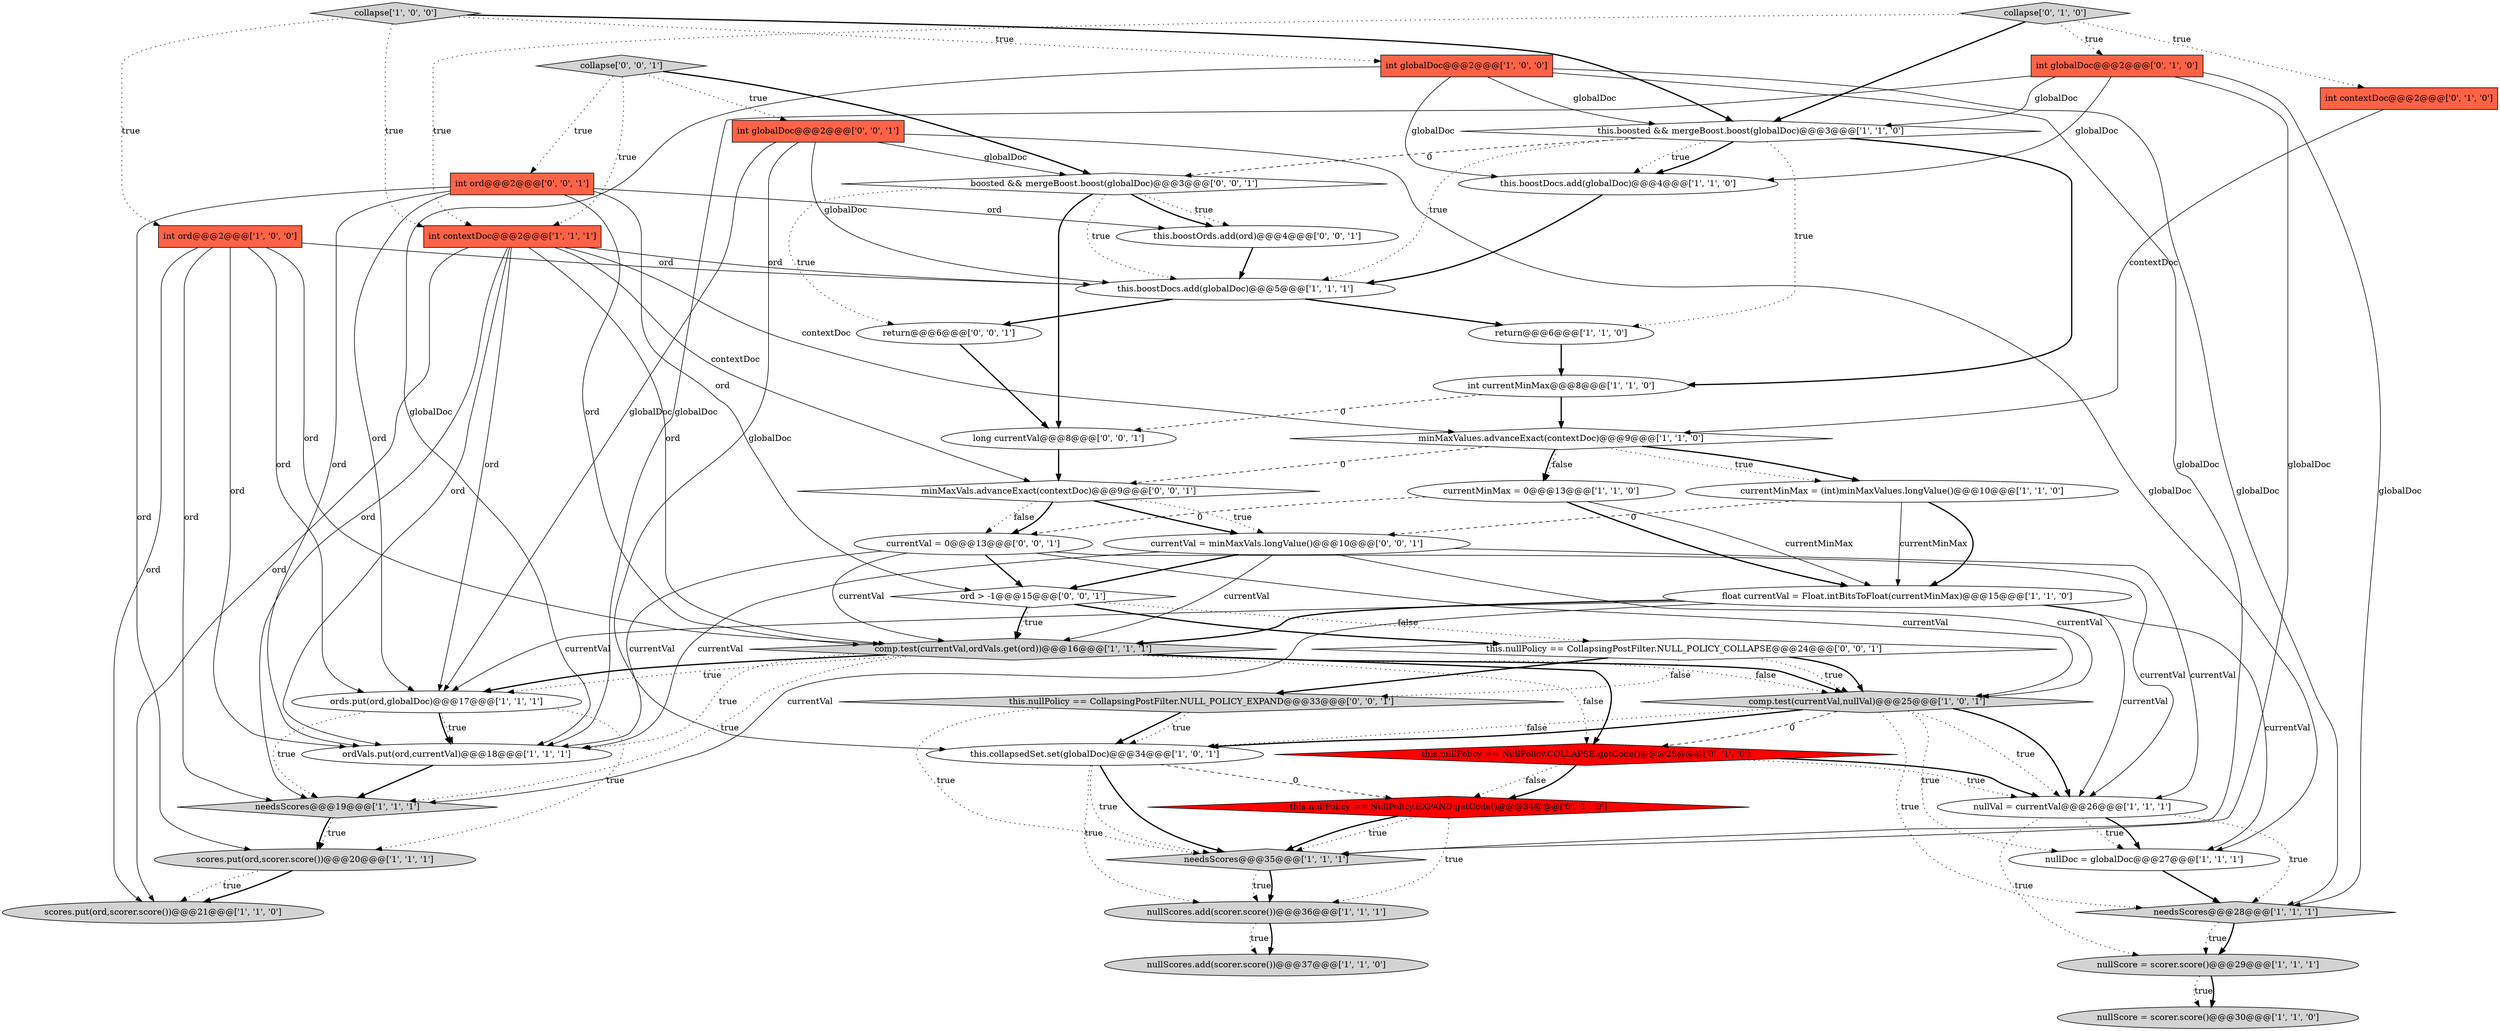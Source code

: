 digraph {
12 [style = filled, label = "nullScores.add(scorer.score())@@@37@@@['1', '1', '0']", fillcolor = lightgray, shape = ellipse image = "AAA0AAABBB1BBB"];
37 [style = filled, label = "ord > -1@@@15@@@['0', '0', '1']", fillcolor = white, shape = diamond image = "AAA0AAABBB3BBB"];
25 [style = filled, label = "nullVal = currentVal@@@26@@@['1', '1', '1']", fillcolor = white, shape = ellipse image = "AAA0AAABBB1BBB"];
17 [style = filled, label = "ordVals.put(ord,currentVal)@@@18@@@['1', '1', '1']", fillcolor = white, shape = ellipse image = "AAA0AAABBB1BBB"];
16 [style = filled, label = "needsScores@@@19@@@['1', '1', '1']", fillcolor = lightgray, shape = diamond image = "AAA0AAABBB1BBB"];
36 [style = filled, label = "int globalDoc@@@2@@@['0', '0', '1']", fillcolor = tomato, shape = box image = "AAA0AAABBB3BBB"];
5 [style = filled, label = "nullScore = scorer.score()@@@29@@@['1', '1', '1']", fillcolor = lightgray, shape = ellipse image = "AAA0AAABBB1BBB"];
11 [style = filled, label = "nullScore = scorer.score()@@@30@@@['1', '1', '0']", fillcolor = lightgray, shape = ellipse image = "AAA0AAABBB1BBB"];
41 [style = filled, label = "minMaxVals.advanceExact(contextDoc)@@@9@@@['0', '0', '1']", fillcolor = white, shape = diamond image = "AAA0AAABBB3BBB"];
20 [style = filled, label = "minMaxValues.advanceExact(contextDoc)@@@9@@@['1', '1', '0']", fillcolor = white, shape = diamond image = "AAA0AAABBB1BBB"];
9 [style = filled, label = "this.boostDocs.add(globalDoc)@@@5@@@['1', '1', '1']", fillcolor = white, shape = ellipse image = "AAA0AAABBB1BBB"];
22 [style = filled, label = "this.collapsedSet.set(globalDoc)@@@34@@@['1', '0', '1']", fillcolor = white, shape = ellipse image = "AAA0AAABBB1BBB"];
43 [style = filled, label = "this.boostOrds.add(ord)@@@4@@@['0', '0', '1']", fillcolor = white, shape = ellipse image = "AAA0AAABBB3BBB"];
42 [style = filled, label = "boosted && mergeBoost.boost(globalDoc)@@@3@@@['0', '0', '1']", fillcolor = white, shape = diamond image = "AAA0AAABBB3BBB"];
44 [style = filled, label = "this.nullPolicy == CollapsingPostFilter.NULL_POLICY_COLLAPSE@@@24@@@['0', '0', '1']", fillcolor = white, shape = diamond image = "AAA0AAABBB3BBB"];
6 [style = filled, label = "float currentVal = Float.intBitsToFloat(currentMinMax)@@@15@@@['1', '1', '0']", fillcolor = white, shape = ellipse image = "AAA0AAABBB1BBB"];
38 [style = filled, label = "return@@@6@@@['0', '0', '1']", fillcolor = white, shape = ellipse image = "AAA0AAABBB3BBB"];
19 [style = filled, label = "scores.put(ord,scorer.score())@@@21@@@['1', '1', '0']", fillcolor = lightgray, shape = ellipse image = "AAA0AAABBB1BBB"];
14 [style = filled, label = "currentMinMax = (int)minMaxValues.longValue()@@@10@@@['1', '1', '0']", fillcolor = white, shape = ellipse image = "AAA0AAABBB1BBB"];
2 [style = filled, label = "int ord@@@2@@@['1', '0', '0']", fillcolor = tomato, shape = box image = "AAA0AAABBB1BBB"];
27 [style = filled, label = "int contextDoc@@@2@@@['1', '1', '1']", fillcolor = tomato, shape = box image = "AAA0AAABBB1BBB"];
7 [style = filled, label = "comp.test(currentVal,nullVal)@@@25@@@['1', '0', '1']", fillcolor = lightgray, shape = diamond image = "AAA0AAABBB1BBB"];
40 [style = filled, label = "this.nullPolicy == CollapsingPostFilter.NULL_POLICY_EXPAND@@@33@@@['0', '0', '1']", fillcolor = lightgray, shape = diamond image = "AAA0AAABBB3BBB"];
24 [style = filled, label = "this.boostDocs.add(globalDoc)@@@4@@@['1', '1', '0']", fillcolor = white, shape = ellipse image = "AAA0AAABBB1BBB"];
29 [style = filled, label = "this.nullPolicy == NullPolicy.EXPAND.getCode()@@@34@@@['0', '1', '0']", fillcolor = red, shape = diamond image = "AAA1AAABBB2BBB"];
4 [style = filled, label = "this.boosted && mergeBoost.boost(globalDoc)@@@3@@@['1', '1', '0']", fillcolor = white, shape = diamond image = "AAA0AAABBB1BBB"];
26 [style = filled, label = "scores.put(ord,scorer.score())@@@20@@@['1', '1', '1']", fillcolor = lightgray, shape = ellipse image = "AAA0AAABBB1BBB"];
30 [style = filled, label = "int contextDoc@@@2@@@['0', '1', '0']", fillcolor = tomato, shape = box image = "AAA0AAABBB2BBB"];
35 [style = filled, label = "int ord@@@2@@@['0', '0', '1']", fillcolor = tomato, shape = box image = "AAA0AAABBB3BBB"];
46 [style = filled, label = "currentVal = 0@@@13@@@['0', '0', '1']", fillcolor = white, shape = ellipse image = "AAA0AAABBB3BBB"];
8 [style = filled, label = "currentMinMax = 0@@@13@@@['1', '1', '0']", fillcolor = white, shape = ellipse image = "AAA0AAABBB1BBB"];
3 [style = filled, label = "nullScores.add(scorer.score())@@@36@@@['1', '1', '1']", fillcolor = lightgray, shape = ellipse image = "AAA0AAABBB1BBB"];
39 [style = filled, label = "collapse['0', '0', '1']", fillcolor = lightgray, shape = diamond image = "AAA0AAABBB3BBB"];
33 [style = filled, label = "collapse['0', '1', '0']", fillcolor = lightgray, shape = diamond image = "AAA0AAABBB2BBB"];
45 [style = filled, label = "currentVal = minMaxVals.longValue()@@@10@@@['0', '0', '1']", fillcolor = white, shape = ellipse image = "AAA0AAABBB3BBB"];
0 [style = filled, label = "collapse['1', '0', '0']", fillcolor = lightgray, shape = diamond image = "AAA0AAABBB1BBB"];
10 [style = filled, label = "needsScores@@@35@@@['1', '1', '1']", fillcolor = lightgray, shape = diamond image = "AAA0AAABBB1BBB"];
34 [style = filled, label = "long currentVal@@@8@@@['0', '0', '1']", fillcolor = white, shape = ellipse image = "AAA0AAABBB3BBB"];
15 [style = filled, label = "ords.put(ord,globalDoc)@@@17@@@['1', '1', '1']", fillcolor = white, shape = ellipse image = "AAA0AAABBB1BBB"];
18 [style = filled, label = "needsScores@@@28@@@['1', '1', '1']", fillcolor = lightgray, shape = diamond image = "AAA0AAABBB1BBB"];
1 [style = filled, label = "int globalDoc@@@2@@@['1', '0', '0']", fillcolor = tomato, shape = box image = "AAA0AAABBB1BBB"];
21 [style = filled, label = "return@@@6@@@['1', '1', '0']", fillcolor = white, shape = ellipse image = "AAA0AAABBB1BBB"];
23 [style = filled, label = "int currentMinMax@@@8@@@['1', '1', '0']", fillcolor = white, shape = ellipse image = "AAA0AAABBB1BBB"];
31 [style = filled, label = "int globalDoc@@@2@@@['0', '1', '0']", fillcolor = tomato, shape = box image = "AAA0AAABBB2BBB"];
28 [style = filled, label = "nullDoc = globalDoc@@@27@@@['1', '1', '1']", fillcolor = white, shape = ellipse image = "AAA0AAABBB1BBB"];
13 [style = filled, label = "comp.test(currentVal,ordVals.get(ord))@@@16@@@['1', '1', '1']", fillcolor = lightgray, shape = diamond image = "AAA0AAABBB1BBB"];
32 [style = filled, label = "this.nullPolicy == NullPolicy.COLLAPSE.getCode()@@@25@@@['0', '1', '0']", fillcolor = red, shape = diamond image = "AAA1AAABBB2BBB"];
36->42 [style = solid, label="globalDoc"];
39->36 [style = dotted, label="true"];
2->19 [style = solid, label="ord"];
8->6 [style = solid, label="currentMinMax"];
22->29 [style = dashed, label="0"];
31->24 [style = solid, label="globalDoc"];
44->7 [style = bold, label=""];
10->3 [style = dotted, label="true"];
26->19 [style = dotted, label="true"];
8->6 [style = bold, label=""];
25->28 [style = dotted, label="true"];
40->10 [style = dotted, label="true"];
20->8 [style = dotted, label="false"];
25->18 [style = dotted, label="true"];
31->4 [style = solid, label="globalDoc"];
15->17 [style = bold, label=""];
5->11 [style = dotted, label="true"];
1->4 [style = solid, label="globalDoc"];
32->25 [style = dotted, label="true"];
1->10 [style = solid, label="globalDoc"];
32->29 [style = dotted, label="false"];
41->46 [style = dotted, label="false"];
2->13 [style = solid, label="ord"];
35->26 [style = solid, label="ord"];
32->25 [style = bold, label=""];
2->16 [style = solid, label="ord"];
9->21 [style = bold, label=""];
40->22 [style = bold, label=""];
42->38 [style = dotted, label="true"];
41->45 [style = bold, label=""];
13->15 [style = dotted, label="true"];
35->15 [style = solid, label="ord"];
4->24 [style = dotted, label="true"];
9->38 [style = bold, label=""];
33->27 [style = dotted, label="true"];
35->17 [style = solid, label="ord"];
7->22 [style = dotted, label="false"];
13->7 [style = dotted, label="false"];
17->16 [style = bold, label=""];
15->26 [style = dotted, label="true"];
1->24 [style = solid, label="globalDoc"];
39->35 [style = dotted, label="true"];
1->17 [style = solid, label="globalDoc"];
13->17 [style = dotted, label="true"];
25->28 [style = bold, label=""];
13->32 [style = bold, label=""];
28->18 [style = bold, label=""];
23->34 [style = dashed, label="0"];
1->18 [style = solid, label="globalDoc"];
44->7 [style = dotted, label="true"];
35->37 [style = solid, label="ord"];
16->26 [style = bold, label=""];
20->14 [style = bold, label=""];
6->15 [style = solid, label="currentVal"];
15->16 [style = dotted, label="true"];
45->7 [style = solid, label="currentVal"];
8->46 [style = dashed, label="0"];
13->32 [style = dotted, label="false"];
46->37 [style = bold, label=""];
15->17 [style = dotted, label="true"];
40->22 [style = dotted, label="true"];
25->5 [style = dotted, label="true"];
45->13 [style = solid, label="currentVal"];
20->8 [style = bold, label=""];
39->27 [style = dotted, label="true"];
20->41 [style = dashed, label="0"];
42->43 [style = dotted, label="true"];
14->6 [style = solid, label="currentMinMax"];
46->17 [style = solid, label="currentVal"];
41->46 [style = bold, label=""];
18->5 [style = dotted, label="true"];
5->11 [style = bold, label=""];
13->15 [style = bold, label=""];
46->25 [style = solid, label="currentVal"];
36->15 [style = solid, label="globalDoc"];
37->13 [style = bold, label=""];
39->42 [style = bold, label=""];
27->20 [style = solid, label="contextDoc"];
27->19 [style = solid, label="ord"];
27->13 [style = solid, label="ord"];
14->6 [style = bold, label=""];
4->23 [style = bold, label=""];
21->23 [style = bold, label=""];
33->31 [style = dotted, label="true"];
29->10 [style = dotted, label="true"];
13->16 [style = dotted, label="true"];
23->20 [style = bold, label=""];
4->24 [style = bold, label=""];
36->9 [style = solid, label="globalDoc"];
6->28 [style = solid, label="currentVal"];
33->4 [style = bold, label=""];
20->14 [style = dotted, label="true"];
3->12 [style = bold, label=""];
26->19 [style = bold, label=""];
44->40 [style = dotted, label="false"];
43->9 [style = bold, label=""];
4->21 [style = dotted, label="true"];
7->22 [style = bold, label=""];
27->9 [style = solid, label="ord"];
27->17 [style = solid, label="ord"];
46->13 [style = solid, label="currentVal"];
2->15 [style = solid, label="ord"];
6->13 [style = bold, label=""];
6->25 [style = solid, label="currentVal"];
14->45 [style = dashed, label="0"];
22->10 [style = bold, label=""];
38->34 [style = bold, label=""];
7->18 [style = dotted, label="true"];
37->44 [style = bold, label=""];
22->3 [style = dotted, label="true"];
7->32 [style = dashed, label="0"];
29->10 [style = bold, label=""];
27->16 [style = solid, label="ord"];
45->17 [style = solid, label="currentVal"];
29->3 [style = dotted, label="true"];
2->9 [style = solid, label="ord"];
7->28 [style = dotted, label="true"];
24->9 [style = bold, label=""];
0->1 [style = dotted, label="true"];
42->34 [style = bold, label=""];
31->17 [style = solid, label="globalDoc"];
22->10 [style = dotted, label="true"];
30->20 [style = solid, label="contextDoc"];
42->43 [style = bold, label=""];
45->25 [style = solid, label="currentVal"];
2->17 [style = solid, label="ord"];
44->40 [style = bold, label=""];
46->7 [style = solid, label="currentVal"];
10->3 [style = bold, label=""];
34->41 [style = bold, label=""];
27->15 [style = solid, label="ord"];
33->30 [style = dotted, label="true"];
41->45 [style = dotted, label="true"];
16->26 [style = dotted, label="true"];
32->29 [style = bold, label=""];
31->10 [style = solid, label="globalDoc"];
36->28 [style = solid, label="globalDoc"];
0->4 [style = bold, label=""];
35->13 [style = solid, label="ord"];
3->12 [style = dotted, label="true"];
35->43 [style = solid, label="ord"];
42->9 [style = dotted, label="true"];
6->16 [style = solid, label="currentVal"];
13->7 [style = bold, label=""];
18->5 [style = bold, label=""];
7->25 [style = dotted, label="true"];
4->42 [style = dashed, label="0"];
36->22 [style = solid, label="globalDoc"];
7->25 [style = bold, label=""];
45->37 [style = bold, label=""];
0->2 [style = dotted, label="true"];
4->9 [style = dotted, label="true"];
0->27 [style = dotted, label="true"];
37->44 [style = dotted, label="false"];
37->13 [style = dotted, label="true"];
31->18 [style = solid, label="globalDoc"];
27->41 [style = solid, label="contextDoc"];
}
